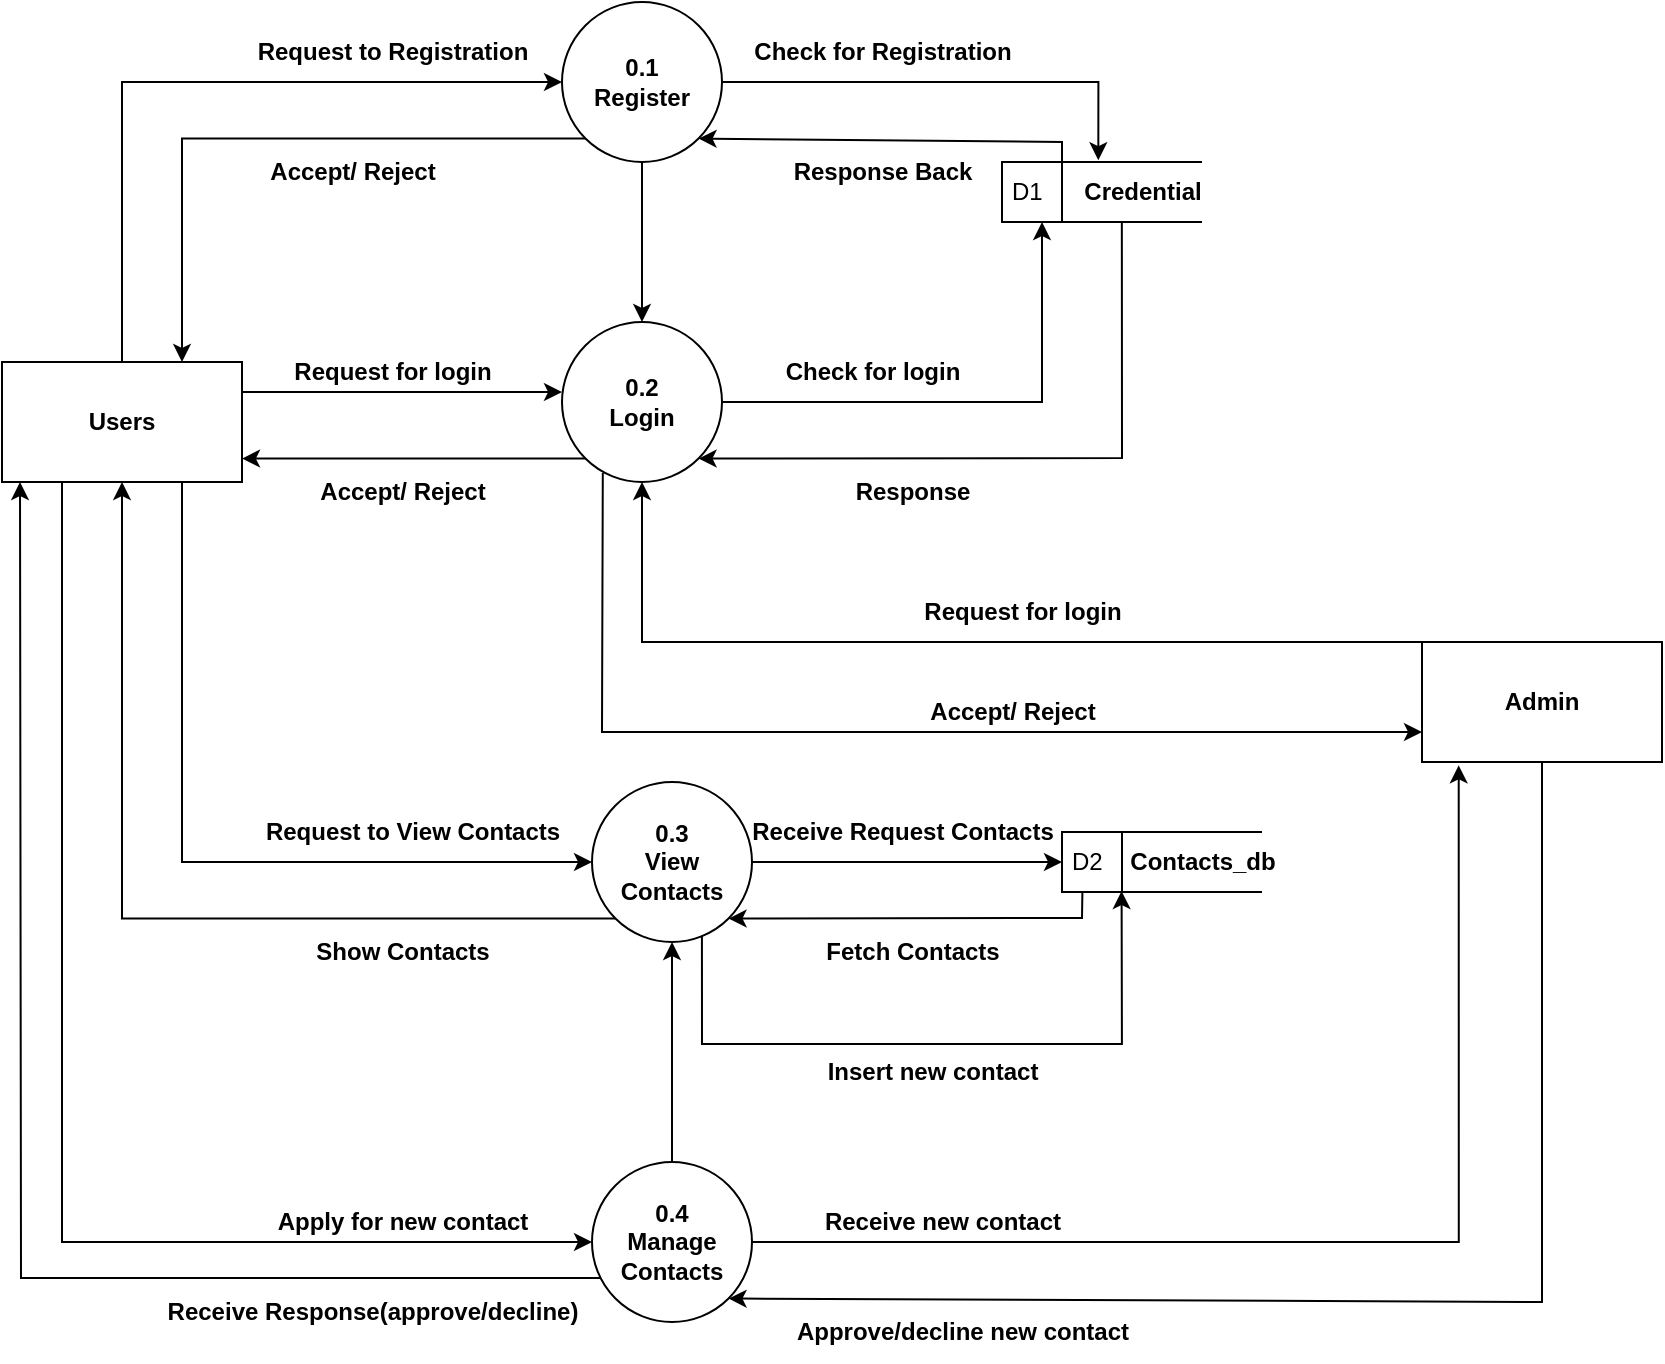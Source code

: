 <mxfile version="22.1.18" type="device">
  <diagram name="Page-1" id="p5wULG9aZNoFwc17AjxW">
    <mxGraphModel dx="975" dy="799" grid="1" gridSize="10" guides="1" tooltips="1" connect="1" arrows="1" fold="1" page="1" pageScale="1" pageWidth="850" pageHeight="1100" math="0" shadow="0">
      <root>
        <mxCell id="0" />
        <mxCell id="1" parent="0" />
        <mxCell id="i-aHLIUqa0NCSRjYnD6V-13" style="edgeStyle=orthogonalEdgeStyle;rounded=0;orthogonalLoop=1;jettySize=auto;html=1;exitX=0;exitY=1;exitDx=0;exitDy=0;entryX=0.75;entryY=0;entryDx=0;entryDy=0;" edge="1" parent="1" source="i-aHLIUqa0NCSRjYnD6V-1" target="i-aHLIUqa0NCSRjYnD6V-3">
          <mxGeometry relative="1" as="geometry" />
        </mxCell>
        <mxCell id="i-aHLIUqa0NCSRjYnD6V-30" style="edgeStyle=orthogonalEdgeStyle;rounded=0;orthogonalLoop=1;jettySize=auto;html=1;exitX=0.5;exitY=1;exitDx=0;exitDy=0;entryX=0.5;entryY=0;entryDx=0;entryDy=0;" edge="1" parent="1" source="i-aHLIUqa0NCSRjYnD6V-1" target="i-aHLIUqa0NCSRjYnD6V-15">
          <mxGeometry relative="1" as="geometry" />
        </mxCell>
        <mxCell id="i-aHLIUqa0NCSRjYnD6V-1" value="0.1&lt;br&gt;Register" style="ellipse;whiteSpace=wrap;html=1;aspect=fixed;fontStyle=1" vertex="1" parent="1">
          <mxGeometry x="460" y="90" width="80" height="80" as="geometry" />
        </mxCell>
        <mxCell id="i-aHLIUqa0NCSRjYnD6V-4" style="edgeStyle=orthogonalEdgeStyle;rounded=0;orthogonalLoop=1;jettySize=auto;html=1;exitX=1;exitY=0;exitDx=0;exitDy=0;entryX=0;entryY=0.5;entryDx=0;entryDy=0;" edge="1" parent="1" source="i-aHLIUqa0NCSRjYnD6V-3" target="i-aHLIUqa0NCSRjYnD6V-1">
          <mxGeometry relative="1" as="geometry">
            <Array as="points">
              <mxPoint x="240" y="270" />
              <mxPoint x="240" y="130" />
            </Array>
          </mxGeometry>
        </mxCell>
        <mxCell id="i-aHLIUqa0NCSRjYnD6V-17" style="edgeStyle=orthogonalEdgeStyle;rounded=0;orthogonalLoop=1;jettySize=auto;html=1;exitX=1;exitY=0.25;exitDx=0;exitDy=0;" edge="1" parent="1" source="i-aHLIUqa0NCSRjYnD6V-3">
          <mxGeometry relative="1" as="geometry">
            <mxPoint x="460" y="285" as="targetPoint" />
          </mxGeometry>
        </mxCell>
        <mxCell id="i-aHLIUqa0NCSRjYnD6V-35" style="edgeStyle=orthogonalEdgeStyle;rounded=0;orthogonalLoop=1;jettySize=auto;html=1;exitX=0.75;exitY=1;exitDx=0;exitDy=0;entryX=0;entryY=0.5;entryDx=0;entryDy=0;" edge="1" parent="1" source="i-aHLIUqa0NCSRjYnD6V-3" target="i-aHLIUqa0NCSRjYnD6V-29">
          <mxGeometry relative="1" as="geometry" />
        </mxCell>
        <mxCell id="i-aHLIUqa0NCSRjYnD6V-45" style="edgeStyle=orthogonalEdgeStyle;rounded=0;orthogonalLoop=1;jettySize=auto;html=1;exitX=0.25;exitY=1;exitDx=0;exitDy=0;entryX=0;entryY=0.5;entryDx=0;entryDy=0;" edge="1" parent="1" source="i-aHLIUqa0NCSRjYnD6V-3" target="i-aHLIUqa0NCSRjYnD6V-44">
          <mxGeometry relative="1" as="geometry" />
        </mxCell>
        <mxCell id="i-aHLIUqa0NCSRjYnD6V-3" value="User&lt;span&gt;s&lt;/span&gt;" style="rounded=0;whiteSpace=wrap;html=1;fontStyle=1" vertex="1" parent="1">
          <mxGeometry x="180" y="270" width="120" height="60" as="geometry" />
        </mxCell>
        <mxCell id="i-aHLIUqa0NCSRjYnD6V-5" value="D1" style="html=1;dashed=0;whiteSpace=wrap;shape=mxgraph.dfd.dataStoreID;align=left;spacingLeft=3;points=[[0,0],[0.5,0],[1,0],[0,0.5],[1,0.5],[0,1],[0.5,1],[1,1]];" vertex="1" parent="1">
          <mxGeometry x="680" y="170" width="100" height="30" as="geometry" />
        </mxCell>
        <mxCell id="i-aHLIUqa0NCSRjYnD6V-6" value="Credential" style="text;html=1;align=center;verticalAlign=middle;resizable=0;points=[];autosize=1;strokeColor=none;fillColor=none;fontStyle=1" vertex="1" parent="1">
          <mxGeometry x="710" y="170" width="80" height="30" as="geometry" />
        </mxCell>
        <mxCell id="i-aHLIUqa0NCSRjYnD6V-7" style="edgeStyle=orthogonalEdgeStyle;rounded=0;orthogonalLoop=1;jettySize=auto;html=1;exitX=1;exitY=0.5;exitDx=0;exitDy=0;entryX=0.227;entryY=-0.03;entryDx=0;entryDy=0;entryPerimeter=0;" edge="1" parent="1" source="i-aHLIUqa0NCSRjYnD6V-1" target="i-aHLIUqa0NCSRjYnD6V-6">
          <mxGeometry relative="1" as="geometry" />
        </mxCell>
        <mxCell id="i-aHLIUqa0NCSRjYnD6V-8" value="Request to Registration" style="text;html=1;align=center;verticalAlign=middle;resizable=0;points=[];autosize=1;strokeColor=none;fillColor=none;fontStyle=1" vertex="1" parent="1">
          <mxGeometry x="295" y="100" width="160" height="30" as="geometry" />
        </mxCell>
        <mxCell id="i-aHLIUqa0NCSRjYnD6V-9" value="Check for Registration" style="text;html=1;align=center;verticalAlign=middle;resizable=0;points=[];autosize=1;strokeColor=none;fillColor=none;fontStyle=1" vertex="1" parent="1">
          <mxGeometry x="545" y="100" width="150" height="30" as="geometry" />
        </mxCell>
        <mxCell id="i-aHLIUqa0NCSRjYnD6V-10" value="" style="endArrow=classic;html=1;rounded=0;entryX=1;entryY=1;entryDx=0;entryDy=0;" edge="1" parent="1" target="i-aHLIUqa0NCSRjYnD6V-1">
          <mxGeometry width="50" height="50" relative="1" as="geometry">
            <mxPoint x="710" y="170" as="sourcePoint" />
            <mxPoint x="540" y="150" as="targetPoint" />
            <Array as="points">
              <mxPoint x="710" y="160" />
            </Array>
          </mxGeometry>
        </mxCell>
        <mxCell id="i-aHLIUqa0NCSRjYnD6V-12" value="Response Back" style="text;html=1;align=center;verticalAlign=middle;resizable=0;points=[];autosize=1;strokeColor=none;fillColor=none;fontStyle=1" vertex="1" parent="1">
          <mxGeometry x="565" y="160" width="110" height="30" as="geometry" />
        </mxCell>
        <mxCell id="i-aHLIUqa0NCSRjYnD6V-14" value="Accept/ Reject" style="text;html=1;align=center;verticalAlign=middle;resizable=0;points=[];autosize=1;strokeColor=none;fillColor=none;fontStyle=1" vertex="1" parent="1">
          <mxGeometry x="300" y="160" width="110" height="30" as="geometry" />
        </mxCell>
        <mxCell id="i-aHLIUqa0NCSRjYnD6V-15" value="0.2&lt;br&gt;Login" style="ellipse;whiteSpace=wrap;html=1;aspect=fixed;fontStyle=1" vertex="1" parent="1">
          <mxGeometry x="460" y="250" width="80" height="80" as="geometry" />
        </mxCell>
        <mxCell id="i-aHLIUqa0NCSRjYnD6V-18" style="edgeStyle=orthogonalEdgeStyle;rounded=0;orthogonalLoop=1;jettySize=auto;html=1;exitX=1;exitY=0.5;exitDx=0;exitDy=0;entryX=0.2;entryY=1;entryDx=0;entryDy=0;entryPerimeter=0;" edge="1" parent="1" source="i-aHLIUqa0NCSRjYnD6V-15" target="i-aHLIUqa0NCSRjYnD6V-5">
          <mxGeometry relative="1" as="geometry" />
        </mxCell>
        <mxCell id="i-aHLIUqa0NCSRjYnD6V-21" value="" style="endArrow=classic;html=1;rounded=0;exitX=0.374;exitY=1;exitDx=0;exitDy=0;exitPerimeter=0;entryX=1;entryY=1;entryDx=0;entryDy=0;" edge="1" parent="1" source="i-aHLIUqa0NCSRjYnD6V-6" target="i-aHLIUqa0NCSRjYnD6V-15">
          <mxGeometry width="50" height="50" relative="1" as="geometry">
            <mxPoint x="560" y="290" as="sourcePoint" />
            <mxPoint x="570" y="330" as="targetPoint" />
            <Array as="points">
              <mxPoint x="740" y="318" />
            </Array>
          </mxGeometry>
        </mxCell>
        <mxCell id="i-aHLIUqa0NCSRjYnD6V-22" value="Check for login" style="text;html=1;align=center;verticalAlign=middle;resizable=0;points=[];autosize=1;strokeColor=none;fillColor=none;fontStyle=1" vertex="1" parent="1">
          <mxGeometry x="560" y="260" width="110" height="30" as="geometry" />
        </mxCell>
        <mxCell id="i-aHLIUqa0NCSRjYnD6V-23" value="Response" style="text;html=1;align=center;verticalAlign=middle;resizable=0;points=[];autosize=1;strokeColor=none;fillColor=none;fontStyle=1" vertex="1" parent="1">
          <mxGeometry x="595" y="320" width="80" height="30" as="geometry" />
        </mxCell>
        <mxCell id="i-aHLIUqa0NCSRjYnD6V-24" value="Request for login" style="text;html=1;align=center;verticalAlign=middle;resizable=0;points=[];autosize=1;strokeColor=none;fillColor=none;fontStyle=1" vertex="1" parent="1">
          <mxGeometry x="315" y="260" width="120" height="30" as="geometry" />
        </mxCell>
        <mxCell id="i-aHLIUqa0NCSRjYnD6V-26" value="" style="endArrow=classic;html=1;rounded=0;entryX=1;entryY=0.805;entryDx=0;entryDy=0;exitX=0;exitY=1;exitDx=0;exitDy=0;entryPerimeter=0;" edge="1" parent="1" source="i-aHLIUqa0NCSRjYnD6V-15" target="i-aHLIUqa0NCSRjYnD6V-3">
          <mxGeometry width="50" height="50" relative="1" as="geometry">
            <mxPoint x="460" y="300" as="sourcePoint" />
            <mxPoint x="510" y="250" as="targetPoint" />
          </mxGeometry>
        </mxCell>
        <mxCell id="i-aHLIUqa0NCSRjYnD6V-28" value="Accept/ Reject" style="text;html=1;align=center;verticalAlign=middle;resizable=0;points=[];autosize=1;strokeColor=none;fillColor=none;fontStyle=1" vertex="1" parent="1">
          <mxGeometry x="325" y="320" width="110" height="30" as="geometry" />
        </mxCell>
        <mxCell id="i-aHLIUqa0NCSRjYnD6V-33" value="" style="edgeStyle=orthogonalEdgeStyle;rounded=0;orthogonalLoop=1;jettySize=auto;html=1;" edge="1" parent="1" source="i-aHLIUqa0NCSRjYnD6V-29" target="i-aHLIUqa0NCSRjYnD6V-31">
          <mxGeometry relative="1" as="geometry" />
        </mxCell>
        <mxCell id="i-aHLIUqa0NCSRjYnD6V-42" style="edgeStyle=orthogonalEdgeStyle;rounded=0;orthogonalLoop=1;jettySize=auto;html=1;exitX=0;exitY=1;exitDx=0;exitDy=0;entryX=0.5;entryY=1;entryDx=0;entryDy=0;" edge="1" parent="1" source="i-aHLIUqa0NCSRjYnD6V-29" target="i-aHLIUqa0NCSRjYnD6V-3">
          <mxGeometry relative="1" as="geometry" />
        </mxCell>
        <mxCell id="i-aHLIUqa0NCSRjYnD6V-29" value="0.3&lt;br&gt;View Contacts" style="ellipse;whiteSpace=wrap;html=1;aspect=fixed;fontStyle=1" vertex="1" parent="1">
          <mxGeometry x="475" y="480" width="80" height="80" as="geometry" />
        </mxCell>
        <mxCell id="i-aHLIUqa0NCSRjYnD6V-31" value="D2" style="html=1;dashed=0;whiteSpace=wrap;shape=mxgraph.dfd.dataStoreID;align=left;spacingLeft=3;points=[[0,0],[0.5,0],[1,0],[0,0.5],[1,0.5],[0,1],[0.5,1],[1,1]];" vertex="1" parent="1">
          <mxGeometry x="710" y="505" width="100" height="30" as="geometry" />
        </mxCell>
        <mxCell id="i-aHLIUqa0NCSRjYnD6V-32" value="Contacts_db" style="text;html=1;align=center;verticalAlign=middle;resizable=0;points=[];autosize=1;strokeColor=none;fillColor=none;fontStyle=1" vertex="1" parent="1">
          <mxGeometry x="730" y="505" width="100" height="30" as="geometry" />
        </mxCell>
        <mxCell id="i-aHLIUqa0NCSRjYnD6V-37" value="Request to View Contacts" style="text;html=1;align=center;verticalAlign=middle;resizable=0;points=[];autosize=1;strokeColor=none;fillColor=none;fontStyle=1" vertex="1" parent="1">
          <mxGeometry x="300" y="490" width="170" height="30" as="geometry" />
        </mxCell>
        <mxCell id="i-aHLIUqa0NCSRjYnD6V-39" value="Receive Request Contacts" style="text;html=1;align=center;verticalAlign=middle;resizable=0;points=[];autosize=1;strokeColor=none;fillColor=none;fontStyle=1" vertex="1" parent="1">
          <mxGeometry x="545" y="490" width="170" height="30" as="geometry" />
        </mxCell>
        <mxCell id="i-aHLIUqa0NCSRjYnD6V-40" value="" style="endArrow=classic;html=1;rounded=0;entryX=1;entryY=1;entryDx=0;entryDy=0;exitX=0.102;exitY=1;exitDx=0;exitDy=0;exitPerimeter=0;" edge="1" parent="1" source="i-aHLIUqa0NCSRjYnD6V-31" target="i-aHLIUqa0NCSRjYnD6V-29">
          <mxGeometry width="50" height="50" relative="1" as="geometry">
            <mxPoint x="710" y="540" as="sourcePoint" />
            <mxPoint x="700" y="450" as="targetPoint" />
            <Array as="points">
              <mxPoint x="720" y="548" />
            </Array>
          </mxGeometry>
        </mxCell>
        <mxCell id="i-aHLIUqa0NCSRjYnD6V-41" value="Fetch Contacts" style="text;html=1;align=center;verticalAlign=middle;resizable=0;points=[];autosize=1;strokeColor=none;fillColor=none;fontStyle=1" vertex="1" parent="1">
          <mxGeometry x="580" y="550" width="110" height="30" as="geometry" />
        </mxCell>
        <mxCell id="i-aHLIUqa0NCSRjYnD6V-43" value="Show Contacts" style="text;html=1;align=center;verticalAlign=middle;resizable=0;points=[];autosize=1;strokeColor=none;fillColor=none;fontStyle=1" vertex="1" parent="1">
          <mxGeometry x="325" y="550" width="110" height="30" as="geometry" />
        </mxCell>
        <mxCell id="i-aHLIUqa0NCSRjYnD6V-56" style="edgeStyle=orthogonalEdgeStyle;rounded=0;orthogonalLoop=1;jettySize=auto;html=1;entryX=0.5;entryY=1;entryDx=0;entryDy=0;" edge="1" parent="1" source="i-aHLIUqa0NCSRjYnD6V-44" target="i-aHLIUqa0NCSRjYnD6V-29">
          <mxGeometry relative="1" as="geometry" />
        </mxCell>
        <mxCell id="i-aHLIUqa0NCSRjYnD6V-44" value="0.4&lt;br&gt;Manage Contacts" style="ellipse;whiteSpace=wrap;html=1;aspect=fixed;fontStyle=1" vertex="1" parent="1">
          <mxGeometry x="475" y="670" width="80" height="80" as="geometry" />
        </mxCell>
        <mxCell id="i-aHLIUqa0NCSRjYnD6V-46" value="Apply for new contact" style="text;html=1;align=center;verticalAlign=middle;resizable=0;points=[];autosize=1;strokeColor=none;fillColor=none;fontStyle=1" vertex="1" parent="1">
          <mxGeometry x="305" y="685" width="150" height="30" as="geometry" />
        </mxCell>
        <mxCell id="i-aHLIUqa0NCSRjYnD6V-47" value="Admin" style="rounded=0;whiteSpace=wrap;html=1;fontStyle=1" vertex="1" parent="1">
          <mxGeometry x="890" y="410" width="120" height="60" as="geometry" />
        </mxCell>
        <mxCell id="i-aHLIUqa0NCSRjYnD6V-50" value="" style="endArrow=classic;html=1;rounded=0;entryX=0;entryY=0.75;entryDx=0;entryDy=0;exitX=0.255;exitY=0.943;exitDx=0;exitDy=0;exitPerimeter=0;" edge="1" parent="1" source="i-aHLIUqa0NCSRjYnD6V-15" target="i-aHLIUqa0NCSRjYnD6V-47">
          <mxGeometry width="50" height="50" relative="1" as="geometry">
            <mxPoint x="610" y="340" as="sourcePoint" />
            <mxPoint x="660" y="290" as="targetPoint" />
            <Array as="points">
              <mxPoint x="480" y="455" />
            </Array>
          </mxGeometry>
        </mxCell>
        <mxCell id="i-aHLIUqa0NCSRjYnD6V-52" value="" style="endArrow=classic;html=1;rounded=0;entryX=0.5;entryY=1;entryDx=0;entryDy=0;exitX=0;exitY=0;exitDx=0;exitDy=0;" edge="1" parent="1" source="i-aHLIUqa0NCSRjYnD6V-47" target="i-aHLIUqa0NCSRjYnD6V-15">
          <mxGeometry width="50" height="50" relative="1" as="geometry">
            <mxPoint x="610" y="420" as="sourcePoint" />
            <mxPoint x="660" y="370" as="targetPoint" />
            <Array as="points">
              <mxPoint x="500" y="410" />
            </Array>
          </mxGeometry>
        </mxCell>
        <mxCell id="i-aHLIUqa0NCSRjYnD6V-53" value="Request for login" style="text;html=1;align=center;verticalAlign=middle;resizable=0;points=[];autosize=1;strokeColor=none;fillColor=none;fontStyle=1" vertex="1" parent="1">
          <mxGeometry x="630" y="380" width="120" height="30" as="geometry" />
        </mxCell>
        <mxCell id="i-aHLIUqa0NCSRjYnD6V-54" value="Accept/ Reject" style="text;html=1;align=center;verticalAlign=middle;resizable=0;points=[];autosize=1;strokeColor=none;fillColor=none;fontStyle=1" vertex="1" parent="1">
          <mxGeometry x="630" y="430" width="110" height="30" as="geometry" />
        </mxCell>
        <mxCell id="i-aHLIUqa0NCSRjYnD6V-57" style="edgeStyle=orthogonalEdgeStyle;rounded=0;orthogonalLoop=1;jettySize=auto;html=1;exitX=1;exitY=0.5;exitDx=0;exitDy=0;entryX=0.153;entryY=1.028;entryDx=0;entryDy=0;entryPerimeter=0;" edge="1" parent="1" source="i-aHLIUqa0NCSRjYnD6V-44" target="i-aHLIUqa0NCSRjYnD6V-47">
          <mxGeometry relative="1" as="geometry" />
        </mxCell>
        <mxCell id="i-aHLIUqa0NCSRjYnD6V-59" value="" style="endArrow=classic;html=1;rounded=0;entryX=1;entryY=1;entryDx=0;entryDy=0;exitX=0.5;exitY=1;exitDx=0;exitDy=0;" edge="1" parent="1" source="i-aHLIUqa0NCSRjYnD6V-47" target="i-aHLIUqa0NCSRjYnD6V-44">
          <mxGeometry width="50" height="50" relative="1" as="geometry">
            <mxPoint x="960" y="678" as="sourcePoint" />
            <mxPoint x="760" y="610" as="targetPoint" />
            <Array as="points">
              <mxPoint x="950" y="740" />
            </Array>
          </mxGeometry>
        </mxCell>
        <mxCell id="i-aHLIUqa0NCSRjYnD6V-60" value="Receive new contact" style="text;html=1;align=center;verticalAlign=middle;resizable=0;points=[];autosize=1;strokeColor=none;fillColor=none;fontStyle=1" vertex="1" parent="1">
          <mxGeometry x="580" y="685" width="140" height="30" as="geometry" />
        </mxCell>
        <mxCell id="i-aHLIUqa0NCSRjYnD6V-61" value="Approve/decline new contact" style="text;html=1;align=center;verticalAlign=middle;resizable=0;points=[];autosize=1;strokeColor=none;fillColor=none;fontStyle=1" vertex="1" parent="1">
          <mxGeometry x="565" y="740" width="190" height="30" as="geometry" />
        </mxCell>
        <mxCell id="i-aHLIUqa0NCSRjYnD6V-62" style="edgeStyle=orthogonalEdgeStyle;rounded=0;orthogonalLoop=1;jettySize=auto;html=1;exitX=0.05;exitY=0.725;exitDx=0;exitDy=0;entryX=0.075;entryY=1.05;entryDx=0;entryDy=0;entryPerimeter=0;exitPerimeter=0;" edge="1" parent="1" source="i-aHLIUqa0NCSRjYnD6V-44">
          <mxGeometry relative="1" as="geometry">
            <mxPoint x="486.716" y="675.284" as="sourcePoint" />
            <mxPoint x="189" y="330" as="targetPoint" />
          </mxGeometry>
        </mxCell>
        <mxCell id="i-aHLIUqa0NCSRjYnD6V-63" value="Receive Response(approve/decline)" style="text;html=1;align=center;verticalAlign=middle;resizable=0;points=[];autosize=1;strokeColor=none;fillColor=none;fontStyle=1" vertex="1" parent="1">
          <mxGeometry x="250" y="730" width="230" height="30" as="geometry" />
        </mxCell>
        <mxCell id="i-aHLIUqa0NCSRjYnD6V-67" value="" style="endArrow=classic;html=1;rounded=0;entryX=0.098;entryY=0.985;entryDx=0;entryDy=0;entryPerimeter=0;exitX=0.687;exitY=0.96;exitDx=0;exitDy=0;exitPerimeter=0;" edge="1" parent="1" source="i-aHLIUqa0NCSRjYnD6V-29" target="i-aHLIUqa0NCSRjYnD6V-32">
          <mxGeometry width="50" height="50" relative="1" as="geometry">
            <mxPoint x="531.52" y="572.68" as="sourcePoint" />
            <mxPoint x="740" y="550.0" as="targetPoint" />
            <Array as="points">
              <mxPoint x="530" y="611" />
              <mxPoint x="739.96" y="611" />
            </Array>
          </mxGeometry>
        </mxCell>
        <mxCell id="i-aHLIUqa0NCSRjYnD6V-68" value="Insert new contact" style="text;html=1;align=center;verticalAlign=middle;resizable=0;points=[];autosize=1;strokeColor=none;fillColor=none;fontStyle=1" vertex="1" parent="1">
          <mxGeometry x="580" y="610" width="130" height="30" as="geometry" />
        </mxCell>
      </root>
    </mxGraphModel>
  </diagram>
</mxfile>
